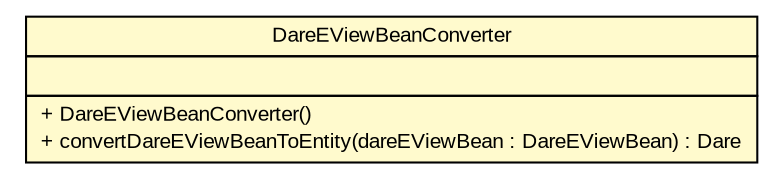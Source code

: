 #!/usr/local/bin/dot
#
# Class diagram 
# Generated by UMLGraph version R5_6 (http://www.umlgraph.org/)
#

digraph G {
	edge [fontname="arial",fontsize=10,labelfontname="arial",labelfontsize=10];
	node [fontname="arial",fontsize=10,shape=plaintext];
	nodesep=0.25;
	ranksep=0.5;
	// br.gov.to.sefaz.arr.parametros.managedbean.converter.DareEViewBeanConverter
	c444244 [label=<<table title="br.gov.to.sefaz.arr.parametros.managedbean.converter.DareEViewBeanConverter" border="0" cellborder="1" cellspacing="0" cellpadding="2" port="p" bgcolor="lemonChiffon" href="./DareEViewBeanConverter.html">
		<tr><td><table border="0" cellspacing="0" cellpadding="1">
<tr><td align="center" balign="center"> DareEViewBeanConverter </td></tr>
		</table></td></tr>
		<tr><td><table border="0" cellspacing="0" cellpadding="1">
<tr><td align="left" balign="left">  </td></tr>
		</table></td></tr>
		<tr><td><table border="0" cellspacing="0" cellpadding="1">
<tr><td align="left" balign="left"> + DareEViewBeanConverter() </td></tr>
<tr><td align="left" balign="left"> + convertDareEViewBeanToEntity(dareEViewBean : DareEViewBean) : Dare </td></tr>
		</table></td></tr>
		</table>>, URL="./DareEViewBeanConverter.html", fontname="arial", fontcolor="black", fontsize=10.0];
}

